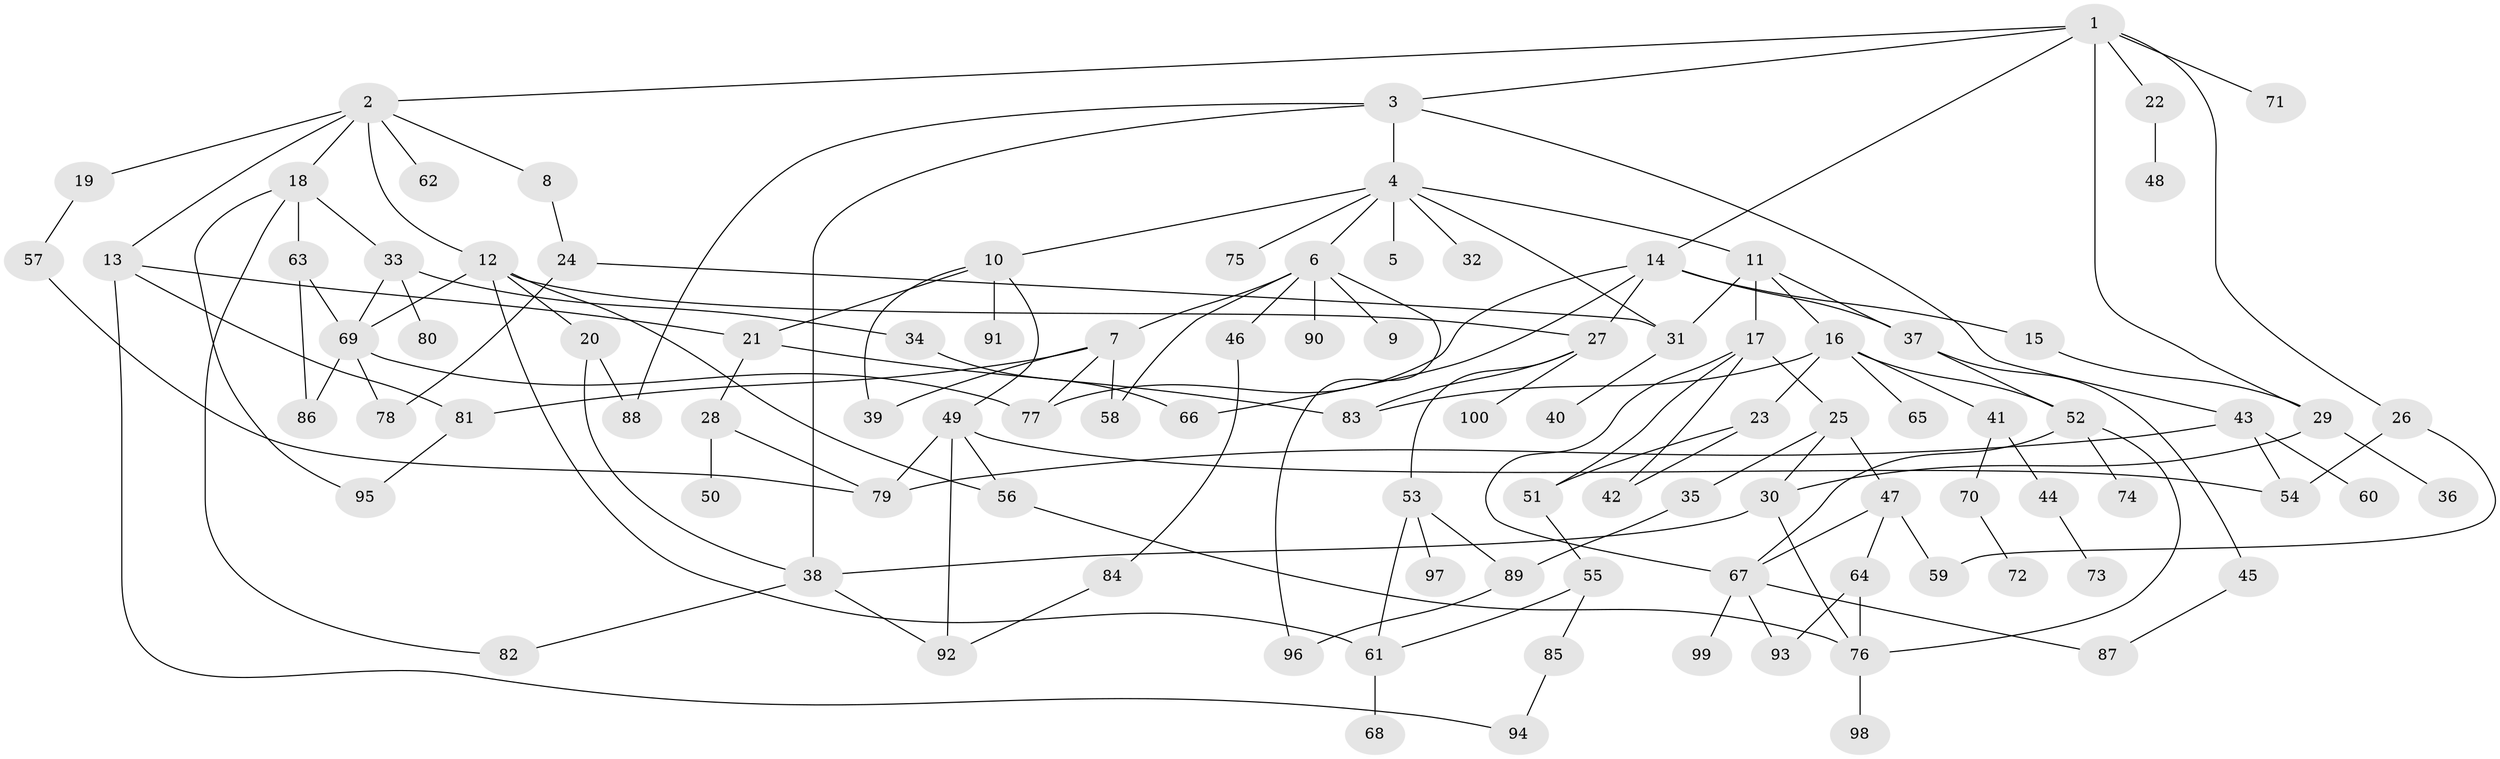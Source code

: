 // Generated by graph-tools (version 1.1) at 2025/10/02/27/25 16:10:52]
// undirected, 100 vertices, 147 edges
graph export_dot {
graph [start="1"]
  node [color=gray90,style=filled];
  1;
  2;
  3;
  4;
  5;
  6;
  7;
  8;
  9;
  10;
  11;
  12;
  13;
  14;
  15;
  16;
  17;
  18;
  19;
  20;
  21;
  22;
  23;
  24;
  25;
  26;
  27;
  28;
  29;
  30;
  31;
  32;
  33;
  34;
  35;
  36;
  37;
  38;
  39;
  40;
  41;
  42;
  43;
  44;
  45;
  46;
  47;
  48;
  49;
  50;
  51;
  52;
  53;
  54;
  55;
  56;
  57;
  58;
  59;
  60;
  61;
  62;
  63;
  64;
  65;
  66;
  67;
  68;
  69;
  70;
  71;
  72;
  73;
  74;
  75;
  76;
  77;
  78;
  79;
  80;
  81;
  82;
  83;
  84;
  85;
  86;
  87;
  88;
  89;
  90;
  91;
  92;
  93;
  94;
  95;
  96;
  97;
  98;
  99;
  100;
  1 -- 2;
  1 -- 3;
  1 -- 14;
  1 -- 22;
  1 -- 26;
  1 -- 71;
  1 -- 29;
  2 -- 8;
  2 -- 12;
  2 -- 13;
  2 -- 18;
  2 -- 19;
  2 -- 62;
  3 -- 4;
  3 -- 38;
  3 -- 43;
  3 -- 88;
  4 -- 5;
  4 -- 6;
  4 -- 10;
  4 -- 11;
  4 -- 32;
  4 -- 75;
  4 -- 31;
  6 -- 7;
  6 -- 9;
  6 -- 46;
  6 -- 58;
  6 -- 90;
  6 -- 96;
  7 -- 77;
  7 -- 81;
  7 -- 58;
  7 -- 39;
  8 -- 24;
  10 -- 21;
  10 -- 39;
  10 -- 49;
  10 -- 91;
  11 -- 16;
  11 -- 17;
  11 -- 37;
  11 -- 31;
  12 -- 20;
  12 -- 56;
  12 -- 61;
  12 -- 69;
  12 -- 27;
  13 -- 94;
  13 -- 21;
  13 -- 81;
  14 -- 15;
  14 -- 27;
  14 -- 77;
  14 -- 66;
  14 -- 37;
  15 -- 29;
  16 -- 23;
  16 -- 41;
  16 -- 65;
  16 -- 52;
  16 -- 83;
  17 -- 25;
  17 -- 51;
  17 -- 67;
  17 -- 42;
  18 -- 33;
  18 -- 63;
  18 -- 95;
  18 -- 82;
  19 -- 57;
  20 -- 88;
  20 -- 38;
  21 -- 28;
  21 -- 83;
  22 -- 48;
  23 -- 42;
  23 -- 51;
  24 -- 31;
  24 -- 78;
  25 -- 35;
  25 -- 47;
  25 -- 30;
  26 -- 54;
  26 -- 59;
  27 -- 53;
  27 -- 100;
  27 -- 83;
  28 -- 50;
  28 -- 79;
  29 -- 30;
  29 -- 36;
  30 -- 76;
  30 -- 38;
  31 -- 40;
  33 -- 34;
  33 -- 80;
  33 -- 69;
  34 -- 66;
  35 -- 89;
  37 -- 45;
  37 -- 52;
  38 -- 82;
  38 -- 92;
  41 -- 44;
  41 -- 70;
  43 -- 54;
  43 -- 60;
  43 -- 79;
  44 -- 73;
  45 -- 87;
  46 -- 84;
  47 -- 59;
  47 -- 64;
  47 -- 67;
  49 -- 79;
  49 -- 56;
  49 -- 54;
  49 -- 92;
  51 -- 55;
  52 -- 74;
  52 -- 76;
  52 -- 67;
  53 -- 97;
  53 -- 61;
  53 -- 89;
  55 -- 85;
  55 -- 61;
  56 -- 76;
  57 -- 79;
  61 -- 68;
  63 -- 69;
  63 -- 86;
  64 -- 76;
  64 -- 93;
  67 -- 93;
  67 -- 99;
  67 -- 87;
  69 -- 77;
  69 -- 78;
  69 -- 86;
  70 -- 72;
  76 -- 98;
  81 -- 95;
  84 -- 92;
  85 -- 94;
  89 -- 96;
}
